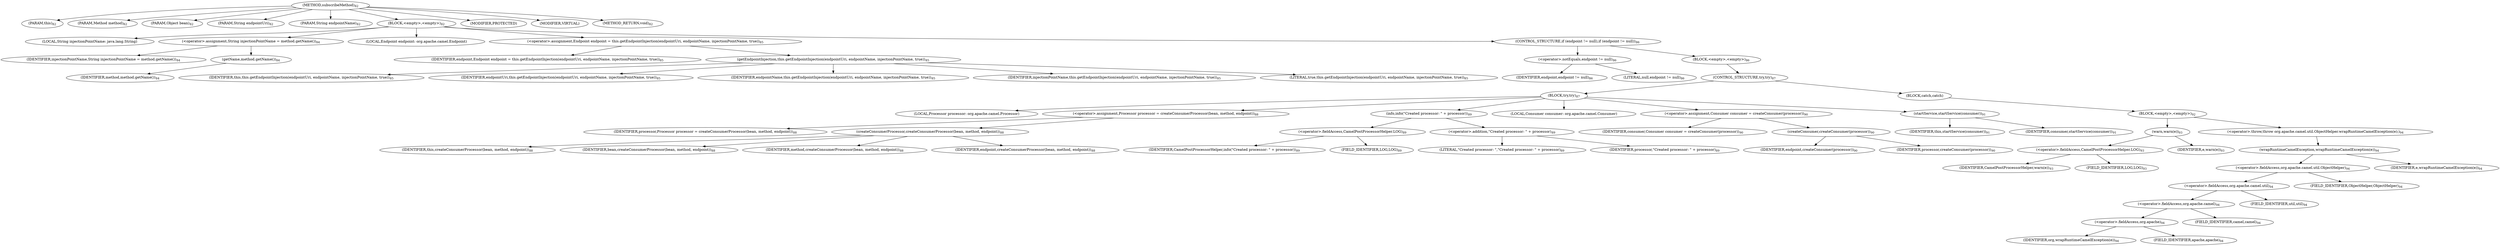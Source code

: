 digraph "subscribeMethod" {  
"159" [label = <(METHOD,subscribeMethod)<SUB>82</SUB>> ]
"11" [label = <(PARAM,this)<SUB>82</SUB>> ]
"160" [label = <(PARAM,Method method)<SUB>82</SUB>> ]
"161" [label = <(PARAM,Object bean)<SUB>82</SUB>> ]
"162" [label = <(PARAM,String endpointUri)<SUB>82</SUB>> ]
"163" [label = <(PARAM,String endpointName)<SUB>82</SUB>> ]
"164" [label = <(BLOCK,&lt;empty&gt;,&lt;empty&gt;)<SUB>82</SUB>> ]
"165" [label = <(LOCAL,String injectionPointName: java.lang.String)> ]
"166" [label = <(&lt;operator&gt;.assignment,String injectionPointName = method.getName())<SUB>84</SUB>> ]
"167" [label = <(IDENTIFIER,injectionPointName,String injectionPointName = method.getName())<SUB>84</SUB>> ]
"168" [label = <(getName,method.getName())<SUB>84</SUB>> ]
"169" [label = <(IDENTIFIER,method,method.getName())<SUB>84</SUB>> ]
"170" [label = <(LOCAL,Endpoint endpoint: org.apache.camel.Endpoint)> ]
"171" [label = <(&lt;operator&gt;.assignment,Endpoint endpoint = this.getEndpointInjection(endpointUri, endpointName, injectionPointName, true))<SUB>85</SUB>> ]
"172" [label = <(IDENTIFIER,endpoint,Endpoint endpoint = this.getEndpointInjection(endpointUri, endpointName, injectionPointName, true))<SUB>85</SUB>> ]
"173" [label = <(getEndpointInjection,this.getEndpointInjection(endpointUri, endpointName, injectionPointName, true))<SUB>85</SUB>> ]
"10" [label = <(IDENTIFIER,this,this.getEndpointInjection(endpointUri, endpointName, injectionPointName, true))<SUB>85</SUB>> ]
"174" [label = <(IDENTIFIER,endpointUri,this.getEndpointInjection(endpointUri, endpointName, injectionPointName, true))<SUB>85</SUB>> ]
"175" [label = <(IDENTIFIER,endpointName,this.getEndpointInjection(endpointUri, endpointName, injectionPointName, true))<SUB>85</SUB>> ]
"176" [label = <(IDENTIFIER,injectionPointName,this.getEndpointInjection(endpointUri, endpointName, injectionPointName, true))<SUB>85</SUB>> ]
"177" [label = <(LITERAL,true,this.getEndpointInjection(endpointUri, endpointName, injectionPointName, true))<SUB>85</SUB>> ]
"178" [label = <(CONTROL_STRUCTURE,if (endpoint != null),if (endpoint != null))<SUB>86</SUB>> ]
"179" [label = <(&lt;operator&gt;.notEquals,endpoint != null)<SUB>86</SUB>> ]
"180" [label = <(IDENTIFIER,endpoint,endpoint != null)<SUB>86</SUB>> ]
"181" [label = <(LITERAL,null,endpoint != null)<SUB>86</SUB>> ]
"182" [label = <(BLOCK,&lt;empty&gt;,&lt;empty&gt;)<SUB>86</SUB>> ]
"183" [label = <(CONTROL_STRUCTURE,try,try)<SUB>87</SUB>> ]
"184" [label = <(BLOCK,try,try)<SUB>87</SUB>> ]
"185" [label = <(LOCAL,Processor processor: org.apache.camel.Processor)> ]
"186" [label = <(&lt;operator&gt;.assignment,Processor processor = createConsumerProcessor(bean, method, endpoint))<SUB>88</SUB>> ]
"187" [label = <(IDENTIFIER,processor,Processor processor = createConsumerProcessor(bean, method, endpoint))<SUB>88</SUB>> ]
"188" [label = <(createConsumerProcessor,createConsumerProcessor(bean, method, endpoint))<SUB>88</SUB>> ]
"12" [label = <(IDENTIFIER,this,createConsumerProcessor(bean, method, endpoint))<SUB>88</SUB>> ]
"189" [label = <(IDENTIFIER,bean,createConsumerProcessor(bean, method, endpoint))<SUB>88</SUB>> ]
"190" [label = <(IDENTIFIER,method,createConsumerProcessor(bean, method, endpoint))<SUB>88</SUB>> ]
"191" [label = <(IDENTIFIER,endpoint,createConsumerProcessor(bean, method, endpoint))<SUB>88</SUB>> ]
"192" [label = <(info,info(&quot;Created processor: &quot; + processor))<SUB>89</SUB>> ]
"193" [label = <(&lt;operator&gt;.fieldAccess,CamelPostProcessorHelper.LOG)<SUB>89</SUB>> ]
"194" [label = <(IDENTIFIER,CamelPostProcessorHelper,info(&quot;Created processor: &quot; + processor))<SUB>89</SUB>> ]
"195" [label = <(FIELD_IDENTIFIER,LOG,LOG)<SUB>89</SUB>> ]
"196" [label = <(&lt;operator&gt;.addition,&quot;Created processor: &quot; + processor)<SUB>89</SUB>> ]
"197" [label = <(LITERAL,&quot;Created processor: &quot;,&quot;Created processor: &quot; + processor)<SUB>89</SUB>> ]
"198" [label = <(IDENTIFIER,processor,&quot;Created processor: &quot; + processor)<SUB>89</SUB>> ]
"199" [label = <(LOCAL,Consumer consumer: org.apache.camel.Consumer)> ]
"200" [label = <(&lt;operator&gt;.assignment,Consumer consumer = createConsumer(processor))<SUB>90</SUB>> ]
"201" [label = <(IDENTIFIER,consumer,Consumer consumer = createConsumer(processor))<SUB>90</SUB>> ]
"202" [label = <(createConsumer,createConsumer(processor))<SUB>90</SUB>> ]
"203" [label = <(IDENTIFIER,endpoint,createConsumer(processor))<SUB>90</SUB>> ]
"204" [label = <(IDENTIFIER,processor,createConsumer(processor))<SUB>90</SUB>> ]
"205" [label = <(startService,startService(consumer))<SUB>91</SUB>> ]
"13" [label = <(IDENTIFIER,this,startService(consumer))<SUB>91</SUB>> ]
"206" [label = <(IDENTIFIER,consumer,startService(consumer))<SUB>91</SUB>> ]
"207" [label = <(BLOCK,catch,catch)> ]
"208" [label = <(BLOCK,&lt;empty&gt;,&lt;empty&gt;)<SUB>92</SUB>> ]
"209" [label = <(warn,warn(e))<SUB>93</SUB>> ]
"210" [label = <(&lt;operator&gt;.fieldAccess,CamelPostProcessorHelper.LOG)<SUB>93</SUB>> ]
"211" [label = <(IDENTIFIER,CamelPostProcessorHelper,warn(e))<SUB>93</SUB>> ]
"212" [label = <(FIELD_IDENTIFIER,LOG,LOG)<SUB>93</SUB>> ]
"213" [label = <(IDENTIFIER,e,warn(e))<SUB>93</SUB>> ]
"214" [label = <(&lt;operator&gt;.throw,throw org.apache.camel.util.ObjectHelper.wrapRuntimeCamelException(e);)<SUB>94</SUB>> ]
"215" [label = <(wrapRuntimeCamelException,wrapRuntimeCamelException(e))<SUB>94</SUB>> ]
"216" [label = <(&lt;operator&gt;.fieldAccess,org.apache.camel.util.ObjectHelper)<SUB>94</SUB>> ]
"217" [label = <(&lt;operator&gt;.fieldAccess,org.apache.camel.util)<SUB>94</SUB>> ]
"218" [label = <(&lt;operator&gt;.fieldAccess,org.apache.camel)<SUB>94</SUB>> ]
"219" [label = <(&lt;operator&gt;.fieldAccess,org.apache)<SUB>94</SUB>> ]
"220" [label = <(IDENTIFIER,org,wrapRuntimeCamelException(e))<SUB>94</SUB>> ]
"221" [label = <(FIELD_IDENTIFIER,apache,apache)<SUB>94</SUB>> ]
"222" [label = <(FIELD_IDENTIFIER,camel,camel)<SUB>94</SUB>> ]
"223" [label = <(FIELD_IDENTIFIER,util,util)<SUB>94</SUB>> ]
"224" [label = <(FIELD_IDENTIFIER,ObjectHelper,ObjectHelper)<SUB>94</SUB>> ]
"225" [label = <(IDENTIFIER,e,wrapRuntimeCamelException(e))<SUB>94</SUB>> ]
"226" [label = <(MODIFIER,PROTECTED)> ]
"227" [label = <(MODIFIER,VIRTUAL)> ]
"228" [label = <(METHOD_RETURN,void)<SUB>82</SUB>> ]
  "159" -> "11" 
  "159" -> "160" 
  "159" -> "161" 
  "159" -> "162" 
  "159" -> "163" 
  "159" -> "164" 
  "159" -> "226" 
  "159" -> "227" 
  "159" -> "228" 
  "164" -> "165" 
  "164" -> "166" 
  "164" -> "170" 
  "164" -> "171" 
  "164" -> "178" 
  "166" -> "167" 
  "166" -> "168" 
  "168" -> "169" 
  "171" -> "172" 
  "171" -> "173" 
  "173" -> "10" 
  "173" -> "174" 
  "173" -> "175" 
  "173" -> "176" 
  "173" -> "177" 
  "178" -> "179" 
  "178" -> "182" 
  "179" -> "180" 
  "179" -> "181" 
  "182" -> "183" 
  "183" -> "184" 
  "183" -> "207" 
  "184" -> "185" 
  "184" -> "186" 
  "184" -> "192" 
  "184" -> "199" 
  "184" -> "200" 
  "184" -> "205" 
  "186" -> "187" 
  "186" -> "188" 
  "188" -> "12" 
  "188" -> "189" 
  "188" -> "190" 
  "188" -> "191" 
  "192" -> "193" 
  "192" -> "196" 
  "193" -> "194" 
  "193" -> "195" 
  "196" -> "197" 
  "196" -> "198" 
  "200" -> "201" 
  "200" -> "202" 
  "202" -> "203" 
  "202" -> "204" 
  "205" -> "13" 
  "205" -> "206" 
  "207" -> "208" 
  "208" -> "209" 
  "208" -> "214" 
  "209" -> "210" 
  "209" -> "213" 
  "210" -> "211" 
  "210" -> "212" 
  "214" -> "215" 
  "215" -> "216" 
  "215" -> "225" 
  "216" -> "217" 
  "216" -> "224" 
  "217" -> "218" 
  "217" -> "223" 
  "218" -> "219" 
  "218" -> "222" 
  "219" -> "220" 
  "219" -> "221" 
}

